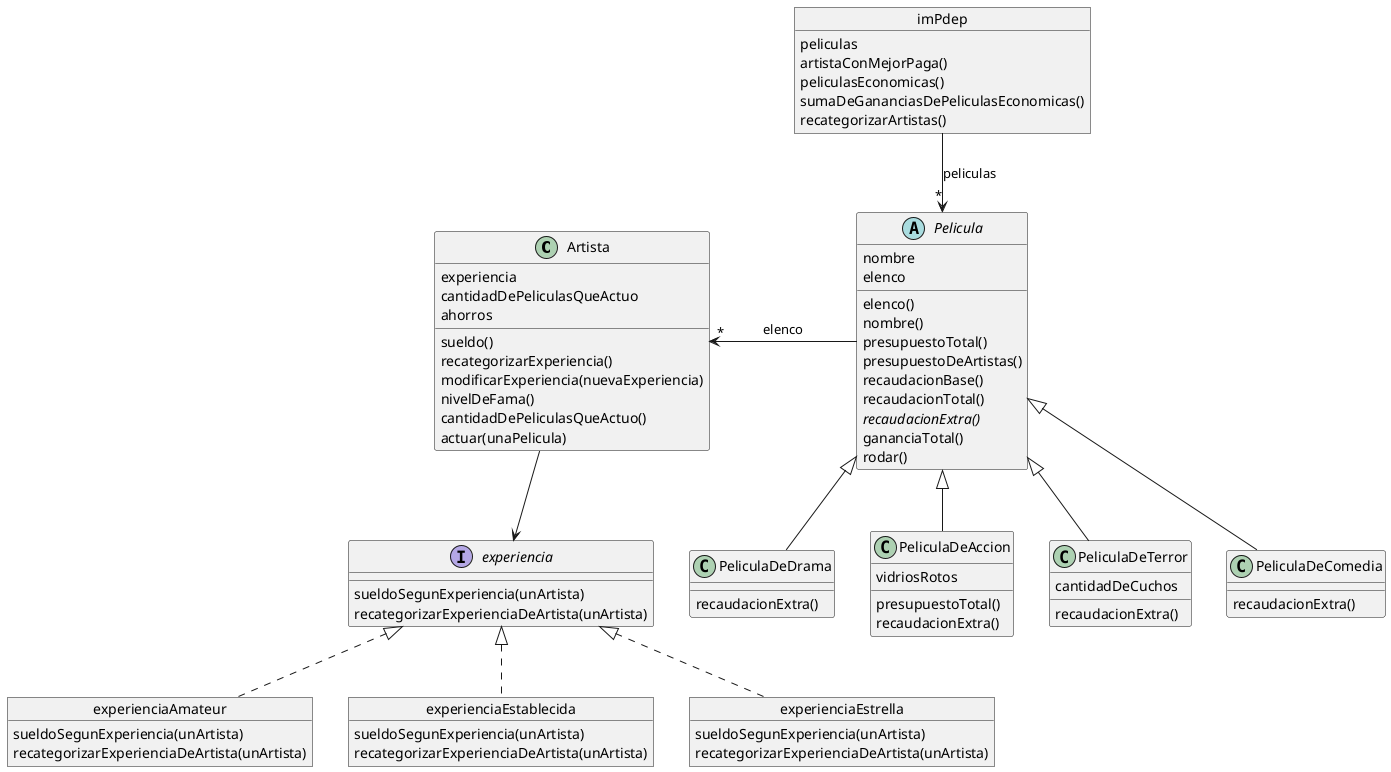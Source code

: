 @startuml diagramaIMPdep

class Artista {
    experiencia 
    cantidadDePeliculasQueActuo
    ahorros

    sueldo()
    recategorizarExperiencia()
    modificarExperiencia(nuevaExperiencia)
    nivelDeFama()
    cantidadDePeliculasQueActuo()
    actuar(unaPelicula)
}

object experienciaAmateur{
    sueldoSegunExperiencia(unArtista)
    recategorizarExperienciaDeArtista(unArtista)
}

object experienciaEstablecida {
    sueldoSegunExperiencia(unArtista)
    recategorizarExperienciaDeArtista(unArtista)
}

object experienciaEstrella {
    sueldoSegunExperiencia(unArtista)
    recategorizarExperienciaDeArtista(unArtista)
}



object imPdep {
    peliculas

    artistaConMejorPaga()
    peliculasEconomicas()
    sumaDeGananciasDePeliculasEconomicas()
    recategorizarArtistas()
}



abstract class Pelicula {
    nombre 
    elenco

    elenco()
    nombre()
    presupuestoTotal()
    presupuestoDeArtistas()
    recaudacionBase()
    recaudacionTotal()
    {abstract} recaudacionExtra()
    gananciaTotal()
    rodar()
}

class PeliculaDeDrama extends Pelicula {
    recaudacionExtra()
}

class PeliculaDeAccion extends Pelicula {
    vidriosRotos

    presupuestoTotal()
    recaudacionExtra()
}

class PeliculaDeTerror extends Pelicula {
    cantidadDeCuchos

    recaudacionExtra()
}

class PeliculaDeComedia extends Pelicula {
    recaudacionExtra()
}

interface experiencia {
    sueldoSegunExperiencia(unArtista)
    recategorizarExperienciaDeArtista(unArtista)
}


imPdep --> "*" Pelicula : peliculas
Pelicula -l-> "*" Artista : elenco
Artista --> experiencia 
experienciaAmateur .u.|> experiencia
experienciaEstablecida .u.|> experiencia
experienciaEstrella .u.|> experiencia


@enduml